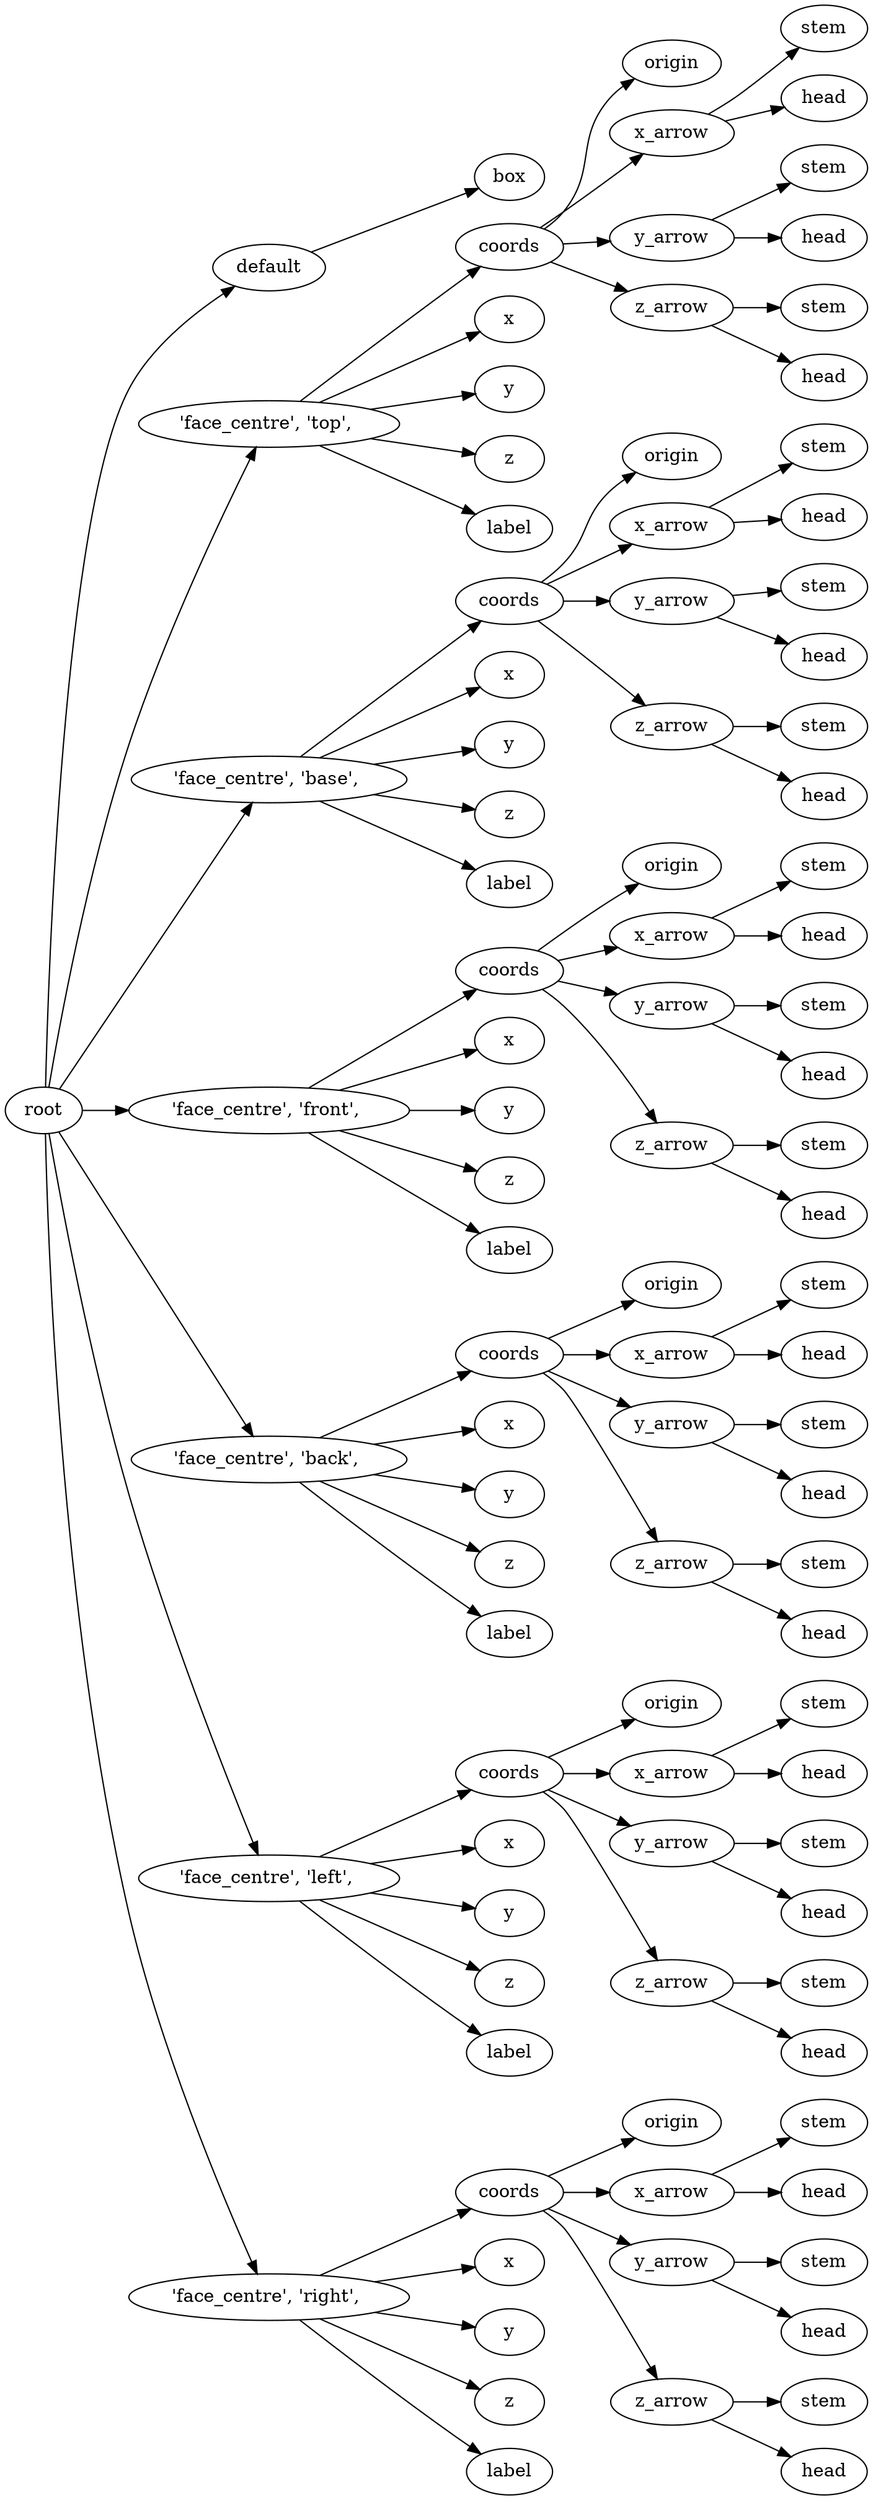 digraph default {
	graph [rankdir=LR]
	root_1 [label=root href="javascript:s=&quot;\(\)\nNone&quot;; console.log(s); alert(s);"]
	default_2 [label=default href="javascript:s=&quot;\(&#x27;default&#x27;,\)\nShapeName&quot;; console.log(s); alert(s);" tooltip=ShapeName]
	box_3 [label=box href="javascript:s=&quot;\(&#x27;default&#x27;,\ &#x27;box&#x27;\)\nBox&quot;; console.log(s); alert(s);" tooltip=Box]
	4 [label="'face_centre',\ 'top',\ " href="javascript:s=&quot;\(&quot;&#x27;face_centre&#x27;,\ &#x27;top&#x27;,\ &quot;,\)\nAnnotatedCoordinates&quot;; console.log(s); alert(s);" tooltip=AnnotatedCoordinates]
	coords_5 [label=coords href="javascript:s=&quot;\(&quot;&#x27;face_centre&#x27;,\ &#x27;top&#x27;,\ &quot;,\ &#x27;coords&#x27;\)\nCoordinates&quot;; console.log(s); alert(s);" tooltip=Coordinates]
	origin_6 [label=origin href="javascript:s=&quot;\(&quot;&#x27;face_centre&#x27;,\ &#x27;top&#x27;,\ &quot;,\ &#x27;coords&#x27;,\ &#x27;origin&#x27;\)\nCoordinatesCage&quot;; console.log(s); alert(s);" tooltip=CoordinatesCage]
	x_arrow_7 [label=x_arrow href="javascript:s=&quot;\(&quot;&#x27;face_centre&#x27;,\ &#x27;top&#x27;,\ &quot;,\ &#x27;coords&#x27;,\ &#x27;x_arrow&#x27;\)\nArrow&quot;; console.log(s); alert(s);" tooltip=Arrow]
	stem_8 [label=stem href="javascript:s=&quot;\(&quot;&#x27;face_centre&#x27;,\ &#x27;top&#x27;,\ &quot;,\ &#x27;coords&#x27;,\ &#x27;x_arrow&#x27;,\ &#x27;stem&#x27;\)\nCone&quot;; console.log(s); alert(s);" tooltip=Cone]
	head_9 [label=head href="javascript:s=&quot;\(&quot;&#x27;face_centre&#x27;,\ &#x27;top&#x27;,\ &quot;,\ &#x27;coords&#x27;,\ &#x27;x_arrow&#x27;,\ &#x27;head&#x27;\)\nCone&quot;; console.log(s); alert(s);" tooltip=Cone]
	y_arrow_10 [label=y_arrow href="javascript:s=&quot;\(&quot;&#x27;face_centre&#x27;,\ &#x27;top&#x27;,\ &quot;,\ &#x27;coords&#x27;,\ &#x27;y_arrow&#x27;\)\nArrow&quot;; console.log(s); alert(s);" tooltip=Arrow]
	stem_11 [label=stem href="javascript:s=&quot;\(&quot;&#x27;face_centre&#x27;,\ &#x27;top&#x27;,\ &quot;,\ &#x27;coords&#x27;,\ &#x27;y_arrow&#x27;,\ &#x27;stem&#x27;\)\nCone&quot;; console.log(s); alert(s);" tooltip=Cone]
	head_12 [label=head href="javascript:s=&quot;\(&quot;&#x27;face_centre&#x27;,\ &#x27;top&#x27;,\ &quot;,\ &#x27;coords&#x27;,\ &#x27;y_arrow&#x27;,\ &#x27;head&#x27;\)\nCone&quot;; console.log(s); alert(s);" tooltip=Cone]
	z_arrow_13 [label=z_arrow href="javascript:s=&quot;\(&quot;&#x27;face_centre&#x27;,\ &#x27;top&#x27;,\ &quot;,\ &#x27;coords&#x27;,\ &#x27;z_arrow&#x27;\)\nArrow&quot;; console.log(s); alert(s);" tooltip=Arrow]
	stem_14 [label=stem href="javascript:s=&quot;\(&quot;&#x27;face_centre&#x27;,\ &#x27;top&#x27;,\ &quot;,\ &#x27;coords&#x27;,\ &#x27;z_arrow&#x27;,\ &#x27;stem&#x27;\)\nCone&quot;; console.log(s); alert(s);" tooltip=Cone]
	head_15 [label=head href="javascript:s=&quot;\(&quot;&#x27;face_centre&#x27;,\ &#x27;top&#x27;,\ &quot;,\ &#x27;coords&#x27;,\ &#x27;z_arrow&#x27;,\ &#x27;head&#x27;\)\nCone&quot;; console.log(s); alert(s);" tooltip=Cone]
	x_16 [label=x href="javascript:s=&quot;\(&quot;&#x27;face_centre&#x27;,\ &#x27;top&#x27;,\ &quot;,\ &#x27;x&#x27;\)\nText&quot;; console.log(s); alert(s);" tooltip=Text]
	y_17 [label=y href="javascript:s=&quot;\(&quot;&#x27;face_centre&#x27;,\ &#x27;top&#x27;,\ &quot;,\ &#x27;y&#x27;\)\nText&quot;; console.log(s); alert(s);" tooltip=Text]
	z_18 [label=z href="javascript:s=&quot;\(&quot;&#x27;face_centre&#x27;,\ &#x27;top&#x27;,\ &quot;,\ &#x27;z&#x27;\)\nText&quot;; console.log(s); alert(s);" tooltip=Text]
	label_19 [label=label href="javascript:s=&quot;\(&quot;&#x27;face_centre&#x27;,\ &#x27;top&#x27;,\ &quot;,\ &#x27;label&#x27;\)\nText&quot;; console.log(s); alert(s);" tooltip=Text]
	20 [label="'face_centre',\ 'base',\ " href="javascript:s=&quot;\(&quot;&#x27;face_centre&#x27;,\ &#x27;base&#x27;,\ &quot;,\)\nAnnotatedCoordinates&quot;; console.log(s); alert(s);" tooltip=AnnotatedCoordinates]
	coords_21 [label=coords href="javascript:s=&quot;\(&quot;&#x27;face_centre&#x27;,\ &#x27;base&#x27;,\ &quot;,\ &#x27;coords&#x27;\)\nCoordinates&quot;; console.log(s); alert(s);" tooltip=Coordinates]
	origin_22 [label=origin href="javascript:s=&quot;\(&quot;&#x27;face_centre&#x27;,\ &#x27;base&#x27;,\ &quot;,\ &#x27;coords&#x27;,\ &#x27;origin&#x27;\)\nCoordinatesCage&quot;; console.log(s); alert(s);" tooltip=CoordinatesCage]
	x_arrow_23 [label=x_arrow href="javascript:s=&quot;\(&quot;&#x27;face_centre&#x27;,\ &#x27;base&#x27;,\ &quot;,\ &#x27;coords&#x27;,\ &#x27;x_arrow&#x27;\)\nArrow&quot;; console.log(s); alert(s);" tooltip=Arrow]
	stem_24 [label=stem href="javascript:s=&quot;\(&quot;&#x27;face_centre&#x27;,\ &#x27;base&#x27;,\ &quot;,\ &#x27;coords&#x27;,\ &#x27;x_arrow&#x27;,\ &#x27;stem&#x27;\)\nCone&quot;; console.log(s); alert(s);" tooltip=Cone]
	head_25 [label=head href="javascript:s=&quot;\(&quot;&#x27;face_centre&#x27;,\ &#x27;base&#x27;,\ &quot;,\ &#x27;coords&#x27;,\ &#x27;x_arrow&#x27;,\ &#x27;head&#x27;\)\nCone&quot;; console.log(s); alert(s);" tooltip=Cone]
	y_arrow_26 [label=y_arrow href="javascript:s=&quot;\(&quot;&#x27;face_centre&#x27;,\ &#x27;base&#x27;,\ &quot;,\ &#x27;coords&#x27;,\ &#x27;y_arrow&#x27;\)\nArrow&quot;; console.log(s); alert(s);" tooltip=Arrow]
	stem_27 [label=stem href="javascript:s=&quot;\(&quot;&#x27;face_centre&#x27;,\ &#x27;base&#x27;,\ &quot;,\ &#x27;coords&#x27;,\ &#x27;y_arrow&#x27;,\ &#x27;stem&#x27;\)\nCone&quot;; console.log(s); alert(s);" tooltip=Cone]
	head_28 [label=head href="javascript:s=&quot;\(&quot;&#x27;face_centre&#x27;,\ &#x27;base&#x27;,\ &quot;,\ &#x27;coords&#x27;,\ &#x27;y_arrow&#x27;,\ &#x27;head&#x27;\)\nCone&quot;; console.log(s); alert(s);" tooltip=Cone]
	z_arrow_29 [label=z_arrow href="javascript:s=&quot;\(&quot;&#x27;face_centre&#x27;,\ &#x27;base&#x27;,\ &quot;,\ &#x27;coords&#x27;,\ &#x27;z_arrow&#x27;\)\nArrow&quot;; console.log(s); alert(s);" tooltip=Arrow]
	stem_30 [label=stem href="javascript:s=&quot;\(&quot;&#x27;face_centre&#x27;,\ &#x27;base&#x27;,\ &quot;,\ &#x27;coords&#x27;,\ &#x27;z_arrow&#x27;,\ &#x27;stem&#x27;\)\nCone&quot;; console.log(s); alert(s);" tooltip=Cone]
	head_31 [label=head href="javascript:s=&quot;\(&quot;&#x27;face_centre&#x27;,\ &#x27;base&#x27;,\ &quot;,\ &#x27;coords&#x27;,\ &#x27;z_arrow&#x27;,\ &#x27;head&#x27;\)\nCone&quot;; console.log(s); alert(s);" tooltip=Cone]
	x_32 [label=x href="javascript:s=&quot;\(&quot;&#x27;face_centre&#x27;,\ &#x27;base&#x27;,\ &quot;,\ &#x27;x&#x27;\)\nText&quot;; console.log(s); alert(s);" tooltip=Text]
	y_33 [label=y href="javascript:s=&quot;\(&quot;&#x27;face_centre&#x27;,\ &#x27;base&#x27;,\ &quot;,\ &#x27;y&#x27;\)\nText&quot;; console.log(s); alert(s);" tooltip=Text]
	z_34 [label=z href="javascript:s=&quot;\(&quot;&#x27;face_centre&#x27;,\ &#x27;base&#x27;,\ &quot;,\ &#x27;z&#x27;\)\nText&quot;; console.log(s); alert(s);" tooltip=Text]
	label_35 [label=label href="javascript:s=&quot;\(&quot;&#x27;face_centre&#x27;,\ &#x27;base&#x27;,\ &quot;,\ &#x27;label&#x27;\)\nText&quot;; console.log(s); alert(s);" tooltip=Text]
	36 [label="'face_centre',\ 'front',\ " href="javascript:s=&quot;\(&quot;&#x27;face_centre&#x27;,\ &#x27;front&#x27;,\ &quot;,\)\nAnnotatedCoordinates&quot;; console.log(s); alert(s);" tooltip=AnnotatedCoordinates]
	coords_37 [label=coords href="javascript:s=&quot;\(&quot;&#x27;face_centre&#x27;,\ &#x27;front&#x27;,\ &quot;,\ &#x27;coords&#x27;\)\nCoordinates&quot;; console.log(s); alert(s);" tooltip=Coordinates]
	origin_38 [label=origin href="javascript:s=&quot;\(&quot;&#x27;face_centre&#x27;,\ &#x27;front&#x27;,\ &quot;,\ &#x27;coords&#x27;,\ &#x27;origin&#x27;\)\nCoordinatesCage&quot;; console.log(s); alert(s);" tooltip=CoordinatesCage]
	x_arrow_39 [label=x_arrow href="javascript:s=&quot;\(&quot;&#x27;face_centre&#x27;,\ &#x27;front&#x27;,\ &quot;,\ &#x27;coords&#x27;,\ &#x27;x_arrow&#x27;\)\nArrow&quot;; console.log(s); alert(s);" tooltip=Arrow]
	stem_40 [label=stem href="javascript:s=&quot;\(&quot;&#x27;face_centre&#x27;,\ &#x27;front&#x27;,\ &quot;,\ &#x27;coords&#x27;,\ &#x27;x_arrow&#x27;,\ &#x27;stem&#x27;\)\nCone&quot;; console.log(s); alert(s);" tooltip=Cone]
	head_41 [label=head href="javascript:s=&quot;\(&quot;&#x27;face_centre&#x27;,\ &#x27;front&#x27;,\ &quot;,\ &#x27;coords&#x27;,\ &#x27;x_arrow&#x27;,\ &#x27;head&#x27;\)\nCone&quot;; console.log(s); alert(s);" tooltip=Cone]
	y_arrow_42 [label=y_arrow href="javascript:s=&quot;\(&quot;&#x27;face_centre&#x27;,\ &#x27;front&#x27;,\ &quot;,\ &#x27;coords&#x27;,\ &#x27;y_arrow&#x27;\)\nArrow&quot;; console.log(s); alert(s);" tooltip=Arrow]
	stem_43 [label=stem href="javascript:s=&quot;\(&quot;&#x27;face_centre&#x27;,\ &#x27;front&#x27;,\ &quot;,\ &#x27;coords&#x27;,\ &#x27;y_arrow&#x27;,\ &#x27;stem&#x27;\)\nCone&quot;; console.log(s); alert(s);" tooltip=Cone]
	head_44 [label=head href="javascript:s=&quot;\(&quot;&#x27;face_centre&#x27;,\ &#x27;front&#x27;,\ &quot;,\ &#x27;coords&#x27;,\ &#x27;y_arrow&#x27;,\ &#x27;head&#x27;\)\nCone&quot;; console.log(s); alert(s);" tooltip=Cone]
	z_arrow_45 [label=z_arrow href="javascript:s=&quot;\(&quot;&#x27;face_centre&#x27;,\ &#x27;front&#x27;,\ &quot;,\ &#x27;coords&#x27;,\ &#x27;z_arrow&#x27;\)\nArrow&quot;; console.log(s); alert(s);" tooltip=Arrow]
	stem_46 [label=stem href="javascript:s=&quot;\(&quot;&#x27;face_centre&#x27;,\ &#x27;front&#x27;,\ &quot;,\ &#x27;coords&#x27;,\ &#x27;z_arrow&#x27;,\ &#x27;stem&#x27;\)\nCone&quot;; console.log(s); alert(s);" tooltip=Cone]
	head_47 [label=head href="javascript:s=&quot;\(&quot;&#x27;face_centre&#x27;,\ &#x27;front&#x27;,\ &quot;,\ &#x27;coords&#x27;,\ &#x27;z_arrow&#x27;,\ &#x27;head&#x27;\)\nCone&quot;; console.log(s); alert(s);" tooltip=Cone]
	x_48 [label=x href="javascript:s=&quot;\(&quot;&#x27;face_centre&#x27;,\ &#x27;front&#x27;,\ &quot;,\ &#x27;x&#x27;\)\nText&quot;; console.log(s); alert(s);" tooltip=Text]
	y_49 [label=y href="javascript:s=&quot;\(&quot;&#x27;face_centre&#x27;,\ &#x27;front&#x27;,\ &quot;,\ &#x27;y&#x27;\)\nText&quot;; console.log(s); alert(s);" tooltip=Text]
	z_50 [label=z href="javascript:s=&quot;\(&quot;&#x27;face_centre&#x27;,\ &#x27;front&#x27;,\ &quot;,\ &#x27;z&#x27;\)\nText&quot;; console.log(s); alert(s);" tooltip=Text]
	label_51 [label=label href="javascript:s=&quot;\(&quot;&#x27;face_centre&#x27;,\ &#x27;front&#x27;,\ &quot;,\ &#x27;label&#x27;\)\nText&quot;; console.log(s); alert(s);" tooltip=Text]
	52 [label="'face_centre',\ 'back',\ " href="javascript:s=&quot;\(&quot;&#x27;face_centre&#x27;,\ &#x27;back&#x27;,\ &quot;,\)\nAnnotatedCoordinates&quot;; console.log(s); alert(s);" tooltip=AnnotatedCoordinates]
	coords_53 [label=coords href="javascript:s=&quot;\(&quot;&#x27;face_centre&#x27;,\ &#x27;back&#x27;,\ &quot;,\ &#x27;coords&#x27;\)\nCoordinates&quot;; console.log(s); alert(s);" tooltip=Coordinates]
	origin_54 [label=origin href="javascript:s=&quot;\(&quot;&#x27;face_centre&#x27;,\ &#x27;back&#x27;,\ &quot;,\ &#x27;coords&#x27;,\ &#x27;origin&#x27;\)\nCoordinatesCage&quot;; console.log(s); alert(s);" tooltip=CoordinatesCage]
	x_arrow_55 [label=x_arrow href="javascript:s=&quot;\(&quot;&#x27;face_centre&#x27;,\ &#x27;back&#x27;,\ &quot;,\ &#x27;coords&#x27;,\ &#x27;x_arrow&#x27;\)\nArrow&quot;; console.log(s); alert(s);" tooltip=Arrow]
	stem_56 [label=stem href="javascript:s=&quot;\(&quot;&#x27;face_centre&#x27;,\ &#x27;back&#x27;,\ &quot;,\ &#x27;coords&#x27;,\ &#x27;x_arrow&#x27;,\ &#x27;stem&#x27;\)\nCone&quot;; console.log(s); alert(s);" tooltip=Cone]
	head_57 [label=head href="javascript:s=&quot;\(&quot;&#x27;face_centre&#x27;,\ &#x27;back&#x27;,\ &quot;,\ &#x27;coords&#x27;,\ &#x27;x_arrow&#x27;,\ &#x27;head&#x27;\)\nCone&quot;; console.log(s); alert(s);" tooltip=Cone]
	y_arrow_58 [label=y_arrow href="javascript:s=&quot;\(&quot;&#x27;face_centre&#x27;,\ &#x27;back&#x27;,\ &quot;,\ &#x27;coords&#x27;,\ &#x27;y_arrow&#x27;\)\nArrow&quot;; console.log(s); alert(s);" tooltip=Arrow]
	stem_59 [label=stem href="javascript:s=&quot;\(&quot;&#x27;face_centre&#x27;,\ &#x27;back&#x27;,\ &quot;,\ &#x27;coords&#x27;,\ &#x27;y_arrow&#x27;,\ &#x27;stem&#x27;\)\nCone&quot;; console.log(s); alert(s);" tooltip=Cone]
	head_60 [label=head href="javascript:s=&quot;\(&quot;&#x27;face_centre&#x27;,\ &#x27;back&#x27;,\ &quot;,\ &#x27;coords&#x27;,\ &#x27;y_arrow&#x27;,\ &#x27;head&#x27;\)\nCone&quot;; console.log(s); alert(s);" tooltip=Cone]
	z_arrow_61 [label=z_arrow href="javascript:s=&quot;\(&quot;&#x27;face_centre&#x27;,\ &#x27;back&#x27;,\ &quot;,\ &#x27;coords&#x27;,\ &#x27;z_arrow&#x27;\)\nArrow&quot;; console.log(s); alert(s);" tooltip=Arrow]
	stem_62 [label=stem href="javascript:s=&quot;\(&quot;&#x27;face_centre&#x27;,\ &#x27;back&#x27;,\ &quot;,\ &#x27;coords&#x27;,\ &#x27;z_arrow&#x27;,\ &#x27;stem&#x27;\)\nCone&quot;; console.log(s); alert(s);" tooltip=Cone]
	head_63 [label=head href="javascript:s=&quot;\(&quot;&#x27;face_centre&#x27;,\ &#x27;back&#x27;,\ &quot;,\ &#x27;coords&#x27;,\ &#x27;z_arrow&#x27;,\ &#x27;head&#x27;\)\nCone&quot;; console.log(s); alert(s);" tooltip=Cone]
	x_64 [label=x href="javascript:s=&quot;\(&quot;&#x27;face_centre&#x27;,\ &#x27;back&#x27;,\ &quot;,\ &#x27;x&#x27;\)\nText&quot;; console.log(s); alert(s);" tooltip=Text]
	y_65 [label=y href="javascript:s=&quot;\(&quot;&#x27;face_centre&#x27;,\ &#x27;back&#x27;,\ &quot;,\ &#x27;y&#x27;\)\nText&quot;; console.log(s); alert(s);" tooltip=Text]
	z_66 [label=z href="javascript:s=&quot;\(&quot;&#x27;face_centre&#x27;,\ &#x27;back&#x27;,\ &quot;,\ &#x27;z&#x27;\)\nText&quot;; console.log(s); alert(s);" tooltip=Text]
	label_67 [label=label href="javascript:s=&quot;\(&quot;&#x27;face_centre&#x27;,\ &#x27;back&#x27;,\ &quot;,\ &#x27;label&#x27;\)\nText&quot;; console.log(s); alert(s);" tooltip=Text]
	68 [label="'face_centre',\ 'left',\ " href="javascript:s=&quot;\(&quot;&#x27;face_centre&#x27;,\ &#x27;left&#x27;,\ &quot;,\)\nAnnotatedCoordinates&quot;; console.log(s); alert(s);" tooltip=AnnotatedCoordinates]
	coords_69 [label=coords href="javascript:s=&quot;\(&quot;&#x27;face_centre&#x27;,\ &#x27;left&#x27;,\ &quot;,\ &#x27;coords&#x27;\)\nCoordinates&quot;; console.log(s); alert(s);" tooltip=Coordinates]
	origin_70 [label=origin href="javascript:s=&quot;\(&quot;&#x27;face_centre&#x27;,\ &#x27;left&#x27;,\ &quot;,\ &#x27;coords&#x27;,\ &#x27;origin&#x27;\)\nCoordinatesCage&quot;; console.log(s); alert(s);" tooltip=CoordinatesCage]
	x_arrow_71 [label=x_arrow href="javascript:s=&quot;\(&quot;&#x27;face_centre&#x27;,\ &#x27;left&#x27;,\ &quot;,\ &#x27;coords&#x27;,\ &#x27;x_arrow&#x27;\)\nArrow&quot;; console.log(s); alert(s);" tooltip=Arrow]
	stem_72 [label=stem href="javascript:s=&quot;\(&quot;&#x27;face_centre&#x27;,\ &#x27;left&#x27;,\ &quot;,\ &#x27;coords&#x27;,\ &#x27;x_arrow&#x27;,\ &#x27;stem&#x27;\)\nCone&quot;; console.log(s); alert(s);" tooltip=Cone]
	head_73 [label=head href="javascript:s=&quot;\(&quot;&#x27;face_centre&#x27;,\ &#x27;left&#x27;,\ &quot;,\ &#x27;coords&#x27;,\ &#x27;x_arrow&#x27;,\ &#x27;head&#x27;\)\nCone&quot;; console.log(s); alert(s);" tooltip=Cone]
	y_arrow_74 [label=y_arrow href="javascript:s=&quot;\(&quot;&#x27;face_centre&#x27;,\ &#x27;left&#x27;,\ &quot;,\ &#x27;coords&#x27;,\ &#x27;y_arrow&#x27;\)\nArrow&quot;; console.log(s); alert(s);" tooltip=Arrow]
	stem_75 [label=stem href="javascript:s=&quot;\(&quot;&#x27;face_centre&#x27;,\ &#x27;left&#x27;,\ &quot;,\ &#x27;coords&#x27;,\ &#x27;y_arrow&#x27;,\ &#x27;stem&#x27;\)\nCone&quot;; console.log(s); alert(s);" tooltip=Cone]
	head_76 [label=head href="javascript:s=&quot;\(&quot;&#x27;face_centre&#x27;,\ &#x27;left&#x27;,\ &quot;,\ &#x27;coords&#x27;,\ &#x27;y_arrow&#x27;,\ &#x27;head&#x27;\)\nCone&quot;; console.log(s); alert(s);" tooltip=Cone]
	z_arrow_77 [label=z_arrow href="javascript:s=&quot;\(&quot;&#x27;face_centre&#x27;,\ &#x27;left&#x27;,\ &quot;,\ &#x27;coords&#x27;,\ &#x27;z_arrow&#x27;\)\nArrow&quot;; console.log(s); alert(s);" tooltip=Arrow]
	stem_78 [label=stem href="javascript:s=&quot;\(&quot;&#x27;face_centre&#x27;,\ &#x27;left&#x27;,\ &quot;,\ &#x27;coords&#x27;,\ &#x27;z_arrow&#x27;,\ &#x27;stem&#x27;\)\nCone&quot;; console.log(s); alert(s);" tooltip=Cone]
	head_79 [label=head href="javascript:s=&quot;\(&quot;&#x27;face_centre&#x27;,\ &#x27;left&#x27;,\ &quot;,\ &#x27;coords&#x27;,\ &#x27;z_arrow&#x27;,\ &#x27;head&#x27;\)\nCone&quot;; console.log(s); alert(s);" tooltip=Cone]
	x_80 [label=x href="javascript:s=&quot;\(&quot;&#x27;face_centre&#x27;,\ &#x27;left&#x27;,\ &quot;,\ &#x27;x&#x27;\)\nText&quot;; console.log(s); alert(s);" tooltip=Text]
	y_81 [label=y href="javascript:s=&quot;\(&quot;&#x27;face_centre&#x27;,\ &#x27;left&#x27;,\ &quot;,\ &#x27;y&#x27;\)\nText&quot;; console.log(s); alert(s);" tooltip=Text]
	z_82 [label=z href="javascript:s=&quot;\(&quot;&#x27;face_centre&#x27;,\ &#x27;left&#x27;,\ &quot;,\ &#x27;z&#x27;\)\nText&quot;; console.log(s); alert(s);" tooltip=Text]
	label_83 [label=label href="javascript:s=&quot;\(&quot;&#x27;face_centre&#x27;,\ &#x27;left&#x27;,\ &quot;,\ &#x27;label&#x27;\)\nText&quot;; console.log(s); alert(s);" tooltip=Text]
	84 [label="'face_centre',\ 'right',\ " href="javascript:s=&quot;\(&quot;&#x27;face_centre&#x27;,\ &#x27;right&#x27;,\ &quot;,\)\nAnnotatedCoordinates&quot;; console.log(s); alert(s);" tooltip=AnnotatedCoordinates]
	coords_85 [label=coords href="javascript:s=&quot;\(&quot;&#x27;face_centre&#x27;,\ &#x27;right&#x27;,\ &quot;,\ &#x27;coords&#x27;\)\nCoordinates&quot;; console.log(s); alert(s);" tooltip=Coordinates]
	origin_86 [label=origin href="javascript:s=&quot;\(&quot;&#x27;face_centre&#x27;,\ &#x27;right&#x27;,\ &quot;,\ &#x27;coords&#x27;,\ &#x27;origin&#x27;\)\nCoordinatesCage&quot;; console.log(s); alert(s);" tooltip=CoordinatesCage]
	x_arrow_87 [label=x_arrow href="javascript:s=&quot;\(&quot;&#x27;face_centre&#x27;,\ &#x27;right&#x27;,\ &quot;,\ &#x27;coords&#x27;,\ &#x27;x_arrow&#x27;\)\nArrow&quot;; console.log(s); alert(s);" tooltip=Arrow]
	stem_88 [label=stem href="javascript:s=&quot;\(&quot;&#x27;face_centre&#x27;,\ &#x27;right&#x27;,\ &quot;,\ &#x27;coords&#x27;,\ &#x27;x_arrow&#x27;,\ &#x27;stem&#x27;\)\nCone&quot;; console.log(s); alert(s);" tooltip=Cone]
	head_89 [label=head href="javascript:s=&quot;\(&quot;&#x27;face_centre&#x27;,\ &#x27;right&#x27;,\ &quot;,\ &#x27;coords&#x27;,\ &#x27;x_arrow&#x27;,\ &#x27;head&#x27;\)\nCone&quot;; console.log(s); alert(s);" tooltip=Cone]
	y_arrow_90 [label=y_arrow href="javascript:s=&quot;\(&quot;&#x27;face_centre&#x27;,\ &#x27;right&#x27;,\ &quot;,\ &#x27;coords&#x27;,\ &#x27;y_arrow&#x27;\)\nArrow&quot;; console.log(s); alert(s);" tooltip=Arrow]
	stem_91 [label=stem href="javascript:s=&quot;\(&quot;&#x27;face_centre&#x27;,\ &#x27;right&#x27;,\ &quot;,\ &#x27;coords&#x27;,\ &#x27;y_arrow&#x27;,\ &#x27;stem&#x27;\)\nCone&quot;; console.log(s); alert(s);" tooltip=Cone]
	head_92 [label=head href="javascript:s=&quot;\(&quot;&#x27;face_centre&#x27;,\ &#x27;right&#x27;,\ &quot;,\ &#x27;coords&#x27;,\ &#x27;y_arrow&#x27;,\ &#x27;head&#x27;\)\nCone&quot;; console.log(s); alert(s);" tooltip=Cone]
	z_arrow_93 [label=z_arrow href="javascript:s=&quot;\(&quot;&#x27;face_centre&#x27;,\ &#x27;right&#x27;,\ &quot;,\ &#x27;coords&#x27;,\ &#x27;z_arrow&#x27;\)\nArrow&quot;; console.log(s); alert(s);" tooltip=Arrow]
	stem_94 [label=stem href="javascript:s=&quot;\(&quot;&#x27;face_centre&#x27;,\ &#x27;right&#x27;,\ &quot;,\ &#x27;coords&#x27;,\ &#x27;z_arrow&#x27;,\ &#x27;stem&#x27;\)\nCone&quot;; console.log(s); alert(s);" tooltip=Cone]
	head_95 [label=head href="javascript:s=&quot;\(&quot;&#x27;face_centre&#x27;,\ &#x27;right&#x27;,\ &quot;,\ &#x27;coords&#x27;,\ &#x27;z_arrow&#x27;,\ &#x27;head&#x27;\)\nCone&quot;; console.log(s); alert(s);" tooltip=Cone]
	x_96 [label=x href="javascript:s=&quot;\(&quot;&#x27;face_centre&#x27;,\ &#x27;right&#x27;,\ &quot;,\ &#x27;x&#x27;\)\nText&quot;; console.log(s); alert(s);" tooltip=Text]
	y_97 [label=y href="javascript:s=&quot;\(&quot;&#x27;face_centre&#x27;,\ &#x27;right&#x27;,\ &quot;,\ &#x27;y&#x27;\)\nText&quot;; console.log(s); alert(s);" tooltip=Text]
	z_98 [label=z href="javascript:s=&quot;\(&quot;&#x27;face_centre&#x27;,\ &#x27;right&#x27;,\ &quot;,\ &#x27;z&#x27;\)\nText&quot;; console.log(s); alert(s);" tooltip=Text]
	label_99 [label=label href="javascript:s=&quot;\(&quot;&#x27;face_centre&#x27;,\ &#x27;right&#x27;,\ &quot;,\ &#x27;label&#x27;\)\nText&quot;; console.log(s); alert(s);" tooltip=Text]
	root_1 -> default_2
	default_2 -> box_3
	root_1 -> 4
	4 -> coords_5
	coords_5 -> origin_6
	coords_5 -> x_arrow_7
	x_arrow_7 -> stem_8
	x_arrow_7 -> head_9
	coords_5 -> y_arrow_10
	y_arrow_10 -> stem_11
	y_arrow_10 -> head_12
	coords_5 -> z_arrow_13
	z_arrow_13 -> stem_14
	z_arrow_13 -> head_15
	4 -> x_16
	4 -> y_17
	4 -> z_18
	4 -> label_19
	root_1 -> 20
	20 -> coords_21
	coords_21 -> origin_22
	coords_21 -> x_arrow_23
	x_arrow_23 -> stem_24
	x_arrow_23 -> head_25
	coords_21 -> y_arrow_26
	y_arrow_26 -> stem_27
	y_arrow_26 -> head_28
	coords_21 -> z_arrow_29
	z_arrow_29 -> stem_30
	z_arrow_29 -> head_31
	20 -> x_32
	20 -> y_33
	20 -> z_34
	20 -> label_35
	root_1 -> 36
	36 -> coords_37
	coords_37 -> origin_38
	coords_37 -> x_arrow_39
	x_arrow_39 -> stem_40
	x_arrow_39 -> head_41
	coords_37 -> y_arrow_42
	y_arrow_42 -> stem_43
	y_arrow_42 -> head_44
	coords_37 -> z_arrow_45
	z_arrow_45 -> stem_46
	z_arrow_45 -> head_47
	36 -> x_48
	36 -> y_49
	36 -> z_50
	36 -> label_51
	root_1 -> 52
	52 -> coords_53
	coords_53 -> origin_54
	coords_53 -> x_arrow_55
	x_arrow_55 -> stem_56
	x_arrow_55 -> head_57
	coords_53 -> y_arrow_58
	y_arrow_58 -> stem_59
	y_arrow_58 -> head_60
	coords_53 -> z_arrow_61
	z_arrow_61 -> stem_62
	z_arrow_61 -> head_63
	52 -> x_64
	52 -> y_65
	52 -> z_66
	52 -> label_67
	root_1 -> 68
	68 -> coords_69
	coords_69 -> origin_70
	coords_69 -> x_arrow_71
	x_arrow_71 -> stem_72
	x_arrow_71 -> head_73
	coords_69 -> y_arrow_74
	y_arrow_74 -> stem_75
	y_arrow_74 -> head_76
	coords_69 -> z_arrow_77
	z_arrow_77 -> stem_78
	z_arrow_77 -> head_79
	68 -> x_80
	68 -> y_81
	68 -> z_82
	68 -> label_83
	root_1 -> 84
	84 -> coords_85
	coords_85 -> origin_86
	coords_85 -> x_arrow_87
	x_arrow_87 -> stem_88
	x_arrow_87 -> head_89
	coords_85 -> y_arrow_90
	y_arrow_90 -> stem_91
	y_arrow_90 -> head_92
	coords_85 -> z_arrow_93
	z_arrow_93 -> stem_94
	z_arrow_93 -> head_95
	84 -> x_96
	84 -> y_97
	84 -> z_98
	84 -> label_99
}
